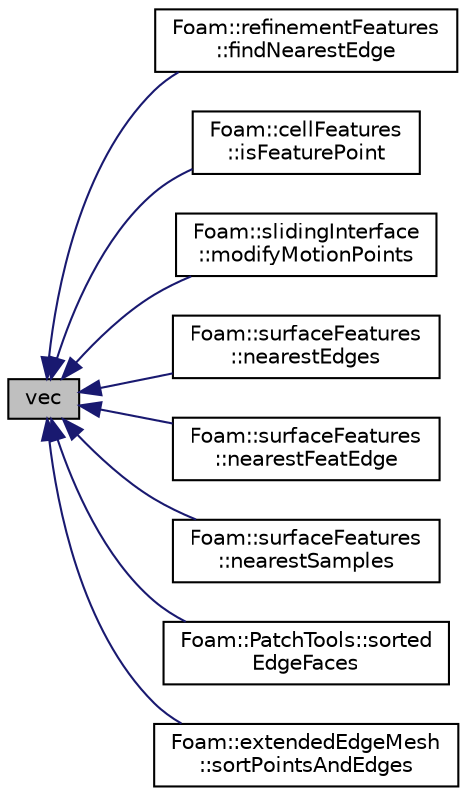 digraph "vec"
{
  bgcolor="transparent";
  edge [fontname="Helvetica",fontsize="10",labelfontname="Helvetica",labelfontsize="10"];
  node [fontname="Helvetica",fontsize="10",shape=record];
  rankdir="LR";
  Node1 [label="vec",height=0.2,width=0.4,color="black", fillcolor="grey75", style="filled", fontcolor="black"];
  Node1 -> Node2 [dir="back",color="midnightblue",fontsize="10",style="solid",fontname="Helvetica"];
  Node2 [label="Foam::refinementFeatures\l::findNearestEdge",height=0.2,width=0.4,color="black",URL="$a02111.html#a54a38a30d12368aeb05534de2e216f3d",tooltip="Find nearest point on nearest feature edge. Sets. "];
  Node1 -> Node3 [dir="back",color="midnightblue",fontsize="10",style="solid",fontname="Helvetica"];
  Node3 [label="Foam::cellFeatures\l::isFeaturePoint",height=0.2,width=0.4,color="black",URL="$a00214.html#a0e1817c6e428d30c177e2871368421a9",tooltip="Are two edges connected at feature point? "];
  Node1 -> Node4 [dir="back",color="midnightblue",fontsize="10",style="solid",fontname="Helvetica"];
  Node4 [label="Foam::slidingInterface\l::modifyMotionPoints",height=0.2,width=0.4,color="black",URL="$a02337.html#a4a962b56dd7cf30972c468258fa888e5",tooltip="Modify motion points to comply with the topological change. "];
  Node1 -> Node5 [dir="back",color="midnightblue",fontsize="10",style="solid",fontname="Helvetica"];
  Node5 [label="Foam::surfaceFeatures\l::nearestEdges",height=0.2,width=0.4,color="black",URL="$a02475.html#ad0730de914a7db6da70faf38494a489d",tooltip="Like nearestSamples but now gets nearest point on. "];
  Node1 -> Node6 [dir="back",color="midnightblue",fontsize="10",style="solid",fontname="Helvetica"];
  Node6 [label="Foam::surfaceFeatures\l::nearestFeatEdge",height=0.2,width=0.4,color="black",URL="$a02475.html#a1886e792c1c3df0142ae87adadbd7aef",tooltip="Find nearest feature edge to each surface edge. Uses the. "];
  Node1 -> Node7 [dir="back",color="midnightblue",fontsize="10",style="solid",fontname="Helvetica"];
  Node7 [label="Foam::surfaceFeatures\l::nearestSamples",height=0.2,width=0.4,color="black",URL="$a02475.html#a24bd0a4e839c5c085b4d056e900b8073",tooltip="Find nearest sample for regularly sampled points along. "];
  Node1 -> Node8 [dir="back",color="midnightblue",fontsize="10",style="solid",fontname="Helvetica"];
  Node8 [label="Foam::PatchTools::sorted\lEdgeFaces",height=0.2,width=0.4,color="black",URL="$a01814.html#a6f45385fbdbafd55b359508624f4e84f"];
  Node1 -> Node9 [dir="back",color="midnightblue",fontsize="10",style="solid",fontname="Helvetica"];
  Node9 [label="Foam::extendedEdgeMesh\l::sortPointsAndEdges",height=0.2,width=0.4,color="black",URL="$a00700.html#a35042787bb1f37f3e2695d3b48e313b0"];
}

